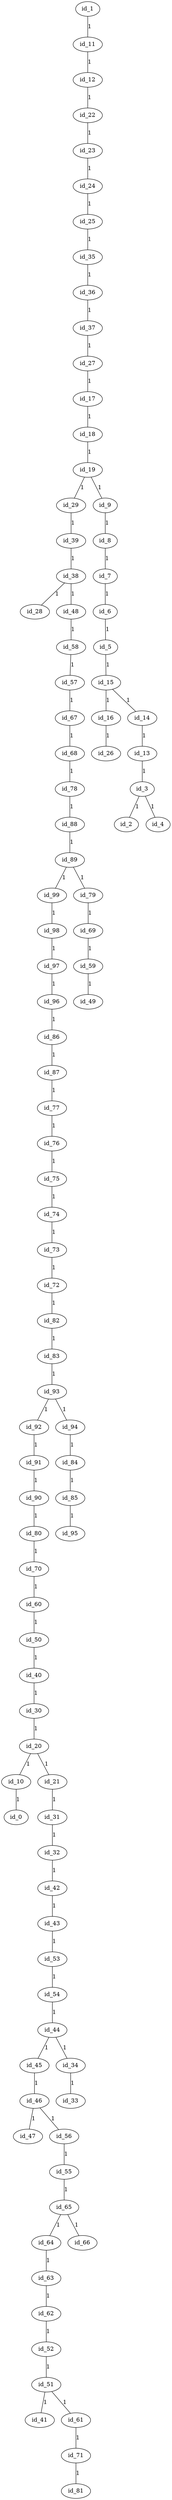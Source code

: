 graph GR{
id_1;
id_11;
id_12;
id_22;
id_23;
id_24;
id_25;
id_35;
id_36;
id_37;
id_27;
id_17;
id_18;
id_19;
id_29;
id_39;
id_38;
id_28;
id_48;
id_58;
id_57;
id_67;
id_68;
id_78;
id_88;
id_89;
id_99;
id_98;
id_97;
id_96;
id_86;
id_87;
id_77;
id_76;
id_75;
id_74;
id_73;
id_72;
id_82;
id_83;
id_93;
id_92;
id_91;
id_90;
id_80;
id_70;
id_60;
id_50;
id_40;
id_30;
id_20;
id_10;
id_0;
id_21;
id_31;
id_32;
id_42;
id_43;
id_53;
id_54;
id_44;
id_45;
id_46;
id_47;
id_56;
id_55;
id_65;
id_64;
id_63;
id_62;
id_52;
id_51;
id_41;
id_61;
id_71;
id_81;
id_66;
id_34;
id_33;
id_94;
id_84;
id_85;
id_95;
id_79;
id_69;
id_59;
id_49;
id_9;
id_8;
id_7;
id_6;
id_5;
id_15;
id_16;
id_26;
id_14;
id_13;
id_3;
id_2;
id_4;
id_1;
id_1;
id_1;
id_1;
id_1;
id_1--id_11[label=1];
id_11--id_12[label=1];
id_12--id_22[label=1];
id_22--id_23[label=1];
id_23--id_24[label=1];
id_24--id_25[label=1];
id_25--id_35[label=1];
id_35--id_36[label=1];
id_36--id_37[label=1];
id_37--id_27[label=1];
id_27--id_17[label=1];
id_17--id_18[label=1];
id_18--id_19[label=1];
id_19--id_29[label=1];
id_29--id_39[label=1];
id_39--id_38[label=1];
id_38--id_28[label=1];
id_38--id_48[label=1];
id_48--id_58[label=1];
id_58--id_57[label=1];
id_57--id_67[label=1];
id_67--id_68[label=1];
id_68--id_78[label=1];
id_78--id_88[label=1];
id_88--id_89[label=1];
id_89--id_99[label=1];
id_99--id_98[label=1];
id_98--id_97[label=1];
id_97--id_96[label=1];
id_96--id_86[label=1];
id_86--id_87[label=1];
id_87--id_77[label=1];
id_77--id_76[label=1];
id_76--id_75[label=1];
id_75--id_74[label=1];
id_74--id_73[label=1];
id_73--id_72[label=1];
id_72--id_82[label=1];
id_82--id_83[label=1];
id_83--id_93[label=1];
id_93--id_92[label=1];
id_92--id_91[label=1];
id_91--id_90[label=1];
id_90--id_80[label=1];
id_80--id_70[label=1];
id_70--id_60[label=1];
id_60--id_50[label=1];
id_50--id_40[label=1];
id_40--id_30[label=1];
id_30--id_20[label=1];
id_20--id_10[label=1];
id_10--id_0[label=1];
id_20--id_21[label=1];
id_21--id_31[label=1];
id_31--id_32[label=1];
id_32--id_42[label=1];
id_42--id_43[label=1];
id_43--id_53[label=1];
id_53--id_54[label=1];
id_54--id_44[label=1];
id_44--id_45[label=1];
id_45--id_46[label=1];
id_46--id_47[label=1];
id_46--id_56[label=1];
id_56--id_55[label=1];
id_55--id_65[label=1];
id_65--id_64[label=1];
id_64--id_63[label=1];
id_63--id_62[label=1];
id_62--id_52[label=1];
id_52--id_51[label=1];
id_51--id_41[label=1];
id_51--id_61[label=1];
id_61--id_71[label=1];
id_71--id_81[label=1];
id_65--id_66[label=1];
id_44--id_34[label=1];
id_34--id_33[label=1];
id_93--id_94[label=1];
id_94--id_84[label=1];
id_84--id_85[label=1];
id_85--id_95[label=1];
id_89--id_79[label=1];
id_79--id_69[label=1];
id_69--id_59[label=1];
id_59--id_49[label=1];
id_19--id_9[label=1];
id_9--id_8[label=1];
id_8--id_7[label=1];
id_7--id_6[label=1];
id_6--id_5[label=1];
id_5--id_15[label=1];
id_15--id_16[label=1];
id_16--id_26[label=1];
id_15--id_14[label=1];
id_14--id_13[label=1];
id_13--id_3[label=1];
id_3--id_2[label=1];
id_3--id_4[label=1];
}